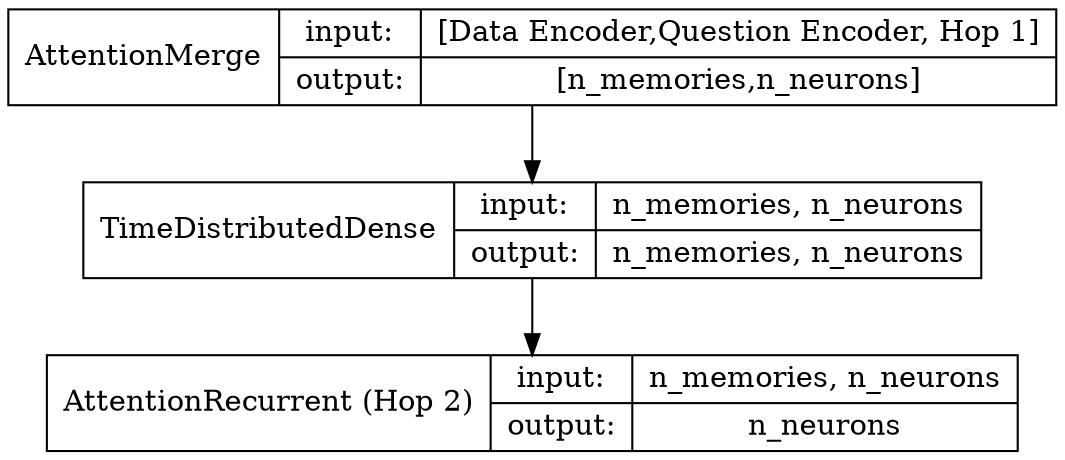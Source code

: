 digraph G {
node [shape=record];

140290707933456 [label="AttentionMerge
|{input:|output:}|{{[Data Encoder,Question Encoder, Hop 1]}|{[n_memories,n_neurons]}}"];
140290730605840 [label="TimeDistributedDense
|{input:|output:}|{{n_memories, n_neurons}|{n_memories, n_neurons}}"];
140290730605904 [label="AttentionRecurrent (Hop 2)
|{input:|output:}|{{n_memories, n_neurons}|{n_neurons}}"];


140290707933456 -> 140290730605840;
140290730605840 -> 140290730605904;
}
